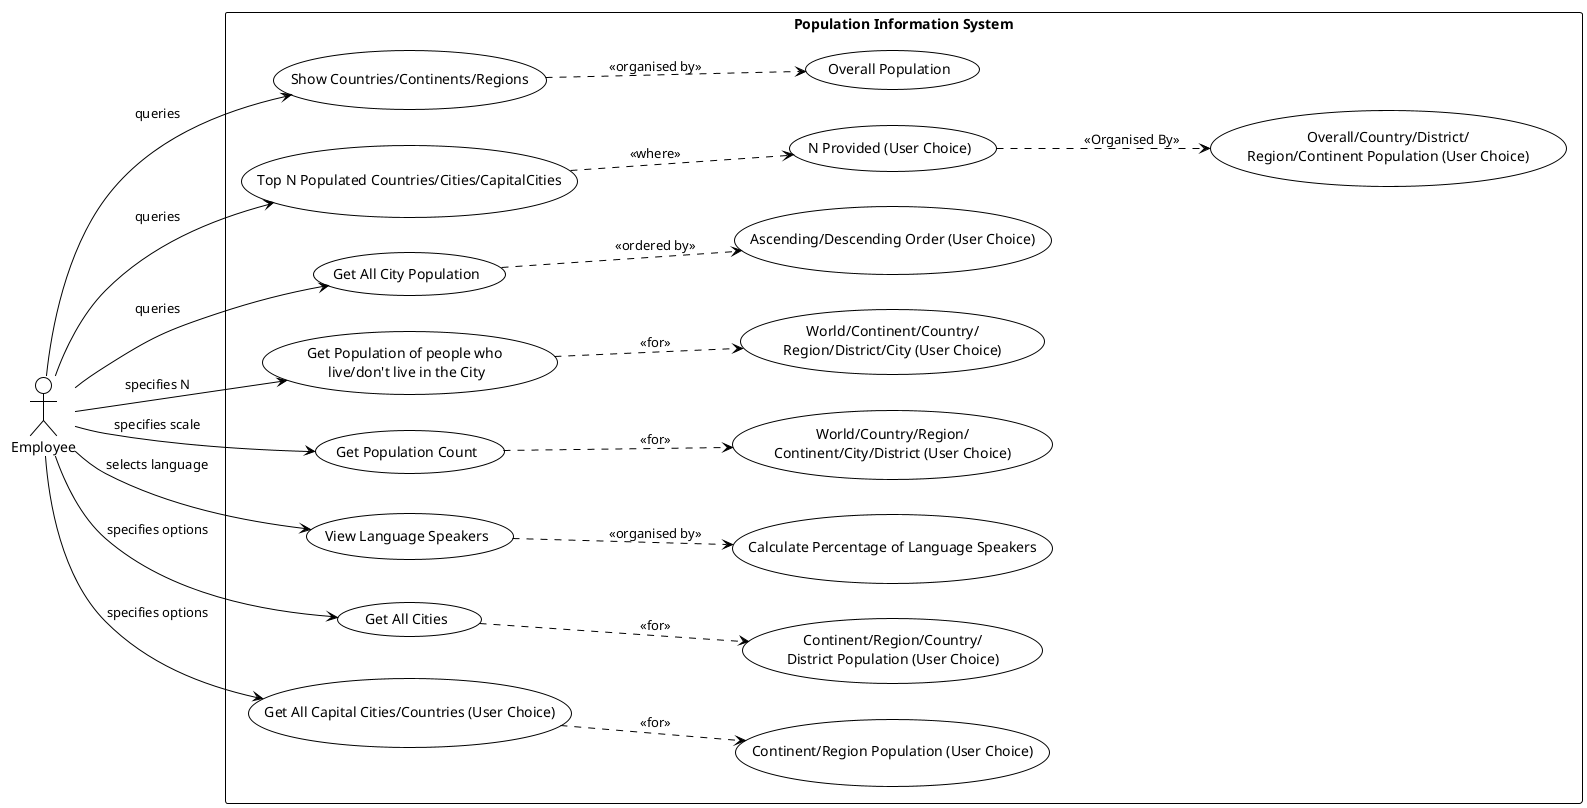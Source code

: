 
@startuml
!theme plain

left to right direction
actor Employee as e

rectangle "Population Information System" {

  usecase "Show Countries/Continents/Regions" as UC1
  usecase "Top N Populated Countries/Cities/CapitalCities" as UC2
  usecase "Get All City Population" as UC3
  usecase "Get Population of people who \nlive/don't live in the City" as UC4
  usecase "Get Population Count" as UC5
  usecase "View Language Speakers" as UC6
  usecase "Get All Cities" as UC7
  usecase "Get All Capital Cities/Countries (User Choice)" as UC8


  usecase "Overall Population" as UCa
  usecase "N Provided (User Choice)" as UCb
  usecase "Overall/Country/District/\nRegion/Continent Population (User Choice)" as UCb2
  usecase "Ascending/Descending Order (User Choice)" as UCc
  usecase "World/Continent/Country/\nRegion/District/City (User Choice)" as UCd
  usecase "World/Country/Region/\nContinent/City/District (User Choice)" as UCe
  usecase "Calculate Percentage of Language Speakers" as UCf
  usecase "Continent/Region/Country/\nDistrict Population (User Choice)" as UCg
  usecase "Continent/Region Population (User Choice)" as UCh


  UC1 ..> UCa : "<<organised by>>"
  UC2 ..> UCb : "<<where>>"
  UC3 ..> UCc : "<<ordered by>>"
  UC4 ..> UCd : "<<for>>"
  UC5 ..> UCe : "<<for>>"
  UC6 ..> UCf : "<<organised by>>"
  UC7 ..> UCg : "<<for>>"
  UC8 ..> UCh : "<<for>>"


  UCb ..> UCb2 : "<<Organised By>>"

}

e --> UC1 : "queries"
e --> UC2 : "queries"
e --> UC3 : "queries"
e --> UC4 : "specifies N"
e --> UC5 : "specifies scale"
e --> UC6 : "selects language"
e --> UC7 : "specifies options"
e --> UC8 : "specifies options"


@enduml
